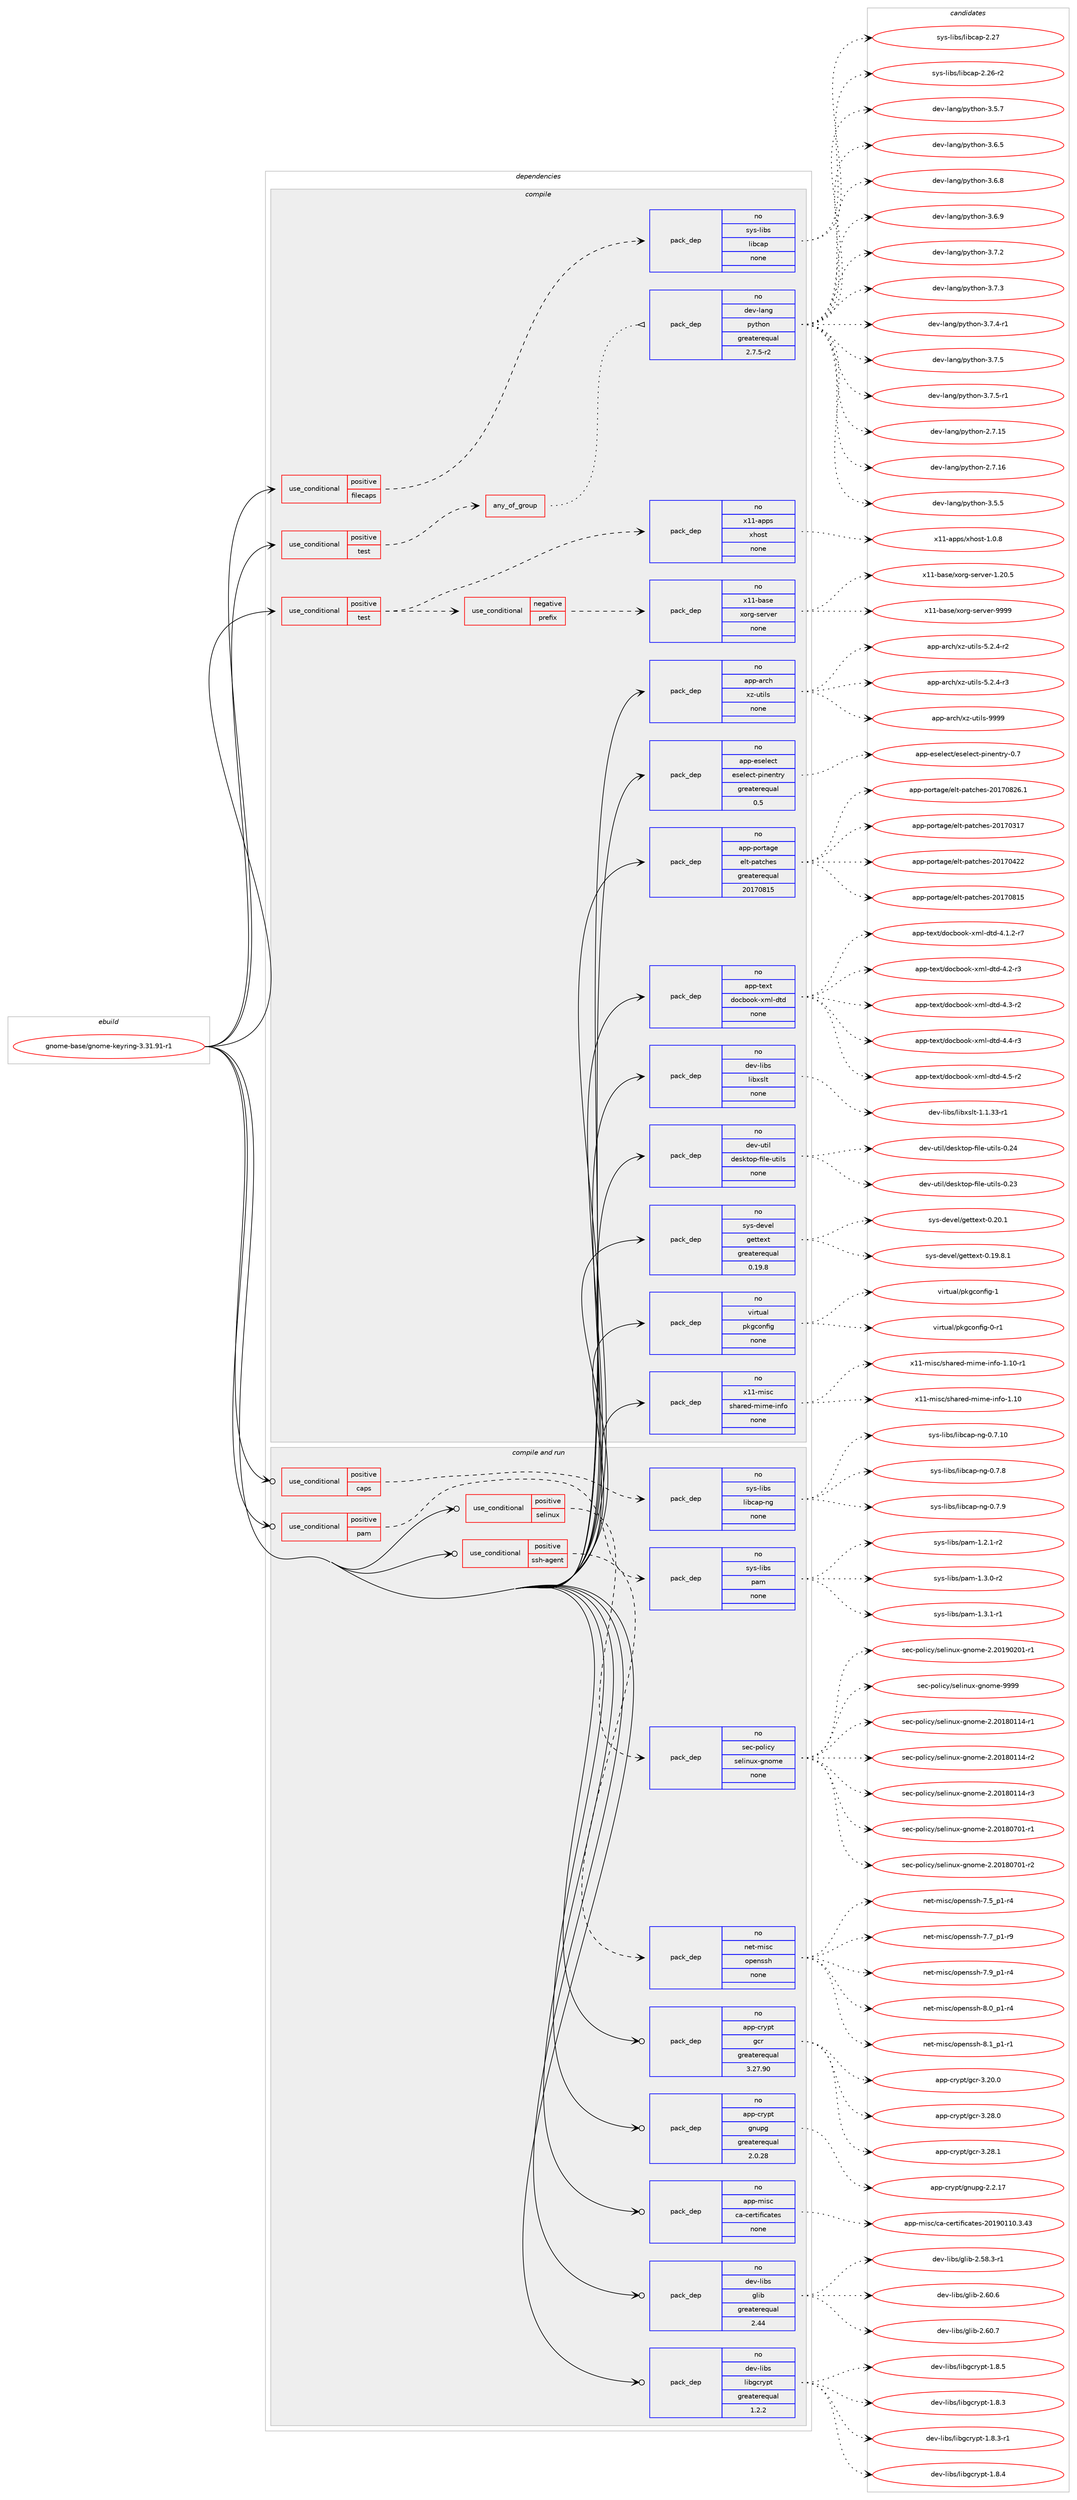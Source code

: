 digraph prolog {

# *************
# Graph options
# *************

newrank=true;
concentrate=true;
compound=true;
graph [rankdir=LR,fontname=Helvetica,fontsize=10,ranksep=1.5];#, ranksep=2.5, nodesep=0.2];
edge  [arrowhead=vee];
node  [fontname=Helvetica,fontsize=10];

# **********
# The ebuild
# **********

subgraph cluster_leftcol {
color=gray;
rank=same;
label=<<i>ebuild</i>>;
id [label="gnome-base/gnome-keyring-3.31.91-r1", color=red, width=4, href="../gnome-base/gnome-keyring-3.31.91-r1.svg"];
}

# ****************
# The dependencies
# ****************

subgraph cluster_midcol {
color=gray;
label=<<i>dependencies</i>>;
subgraph cluster_compile {
fillcolor="#eeeeee";
style=filled;
label=<<i>compile</i>>;
subgraph cond185527 {
dependency745499 [label=<<TABLE BORDER="0" CELLBORDER="1" CELLSPACING="0" CELLPADDING="4"><TR><TD ROWSPAN="3" CELLPADDING="10">use_conditional</TD></TR><TR><TD>positive</TD></TR><TR><TD>filecaps</TD></TR></TABLE>>, shape=none, color=red];
subgraph pack547430 {
dependency745500 [label=<<TABLE BORDER="0" CELLBORDER="1" CELLSPACING="0" CELLPADDING="4" WIDTH="220"><TR><TD ROWSPAN="6" CELLPADDING="30">pack_dep</TD></TR><TR><TD WIDTH="110">no</TD></TR><TR><TD>sys-libs</TD></TR><TR><TD>libcap</TD></TR><TR><TD>none</TD></TR><TR><TD></TD></TR></TABLE>>, shape=none, color=blue];
}
dependency745499:e -> dependency745500:w [weight=20,style="dashed",arrowhead="vee"];
}
id:e -> dependency745499:w [weight=20,style="solid",arrowhead="vee"];
subgraph cond185528 {
dependency745501 [label=<<TABLE BORDER="0" CELLBORDER="1" CELLSPACING="0" CELLPADDING="4"><TR><TD ROWSPAN="3" CELLPADDING="10">use_conditional</TD></TR><TR><TD>positive</TD></TR><TR><TD>test</TD></TR></TABLE>>, shape=none, color=red];
subgraph any12161 {
dependency745502 [label=<<TABLE BORDER="0" CELLBORDER="1" CELLSPACING="0" CELLPADDING="4"><TR><TD CELLPADDING="10">any_of_group</TD></TR></TABLE>>, shape=none, color=red];subgraph pack547431 {
dependency745503 [label=<<TABLE BORDER="0" CELLBORDER="1" CELLSPACING="0" CELLPADDING="4" WIDTH="220"><TR><TD ROWSPAN="6" CELLPADDING="30">pack_dep</TD></TR><TR><TD WIDTH="110">no</TD></TR><TR><TD>dev-lang</TD></TR><TR><TD>python</TD></TR><TR><TD>greaterequal</TD></TR><TR><TD>2.7.5-r2</TD></TR></TABLE>>, shape=none, color=blue];
}
dependency745502:e -> dependency745503:w [weight=20,style="dotted",arrowhead="oinv"];
}
dependency745501:e -> dependency745502:w [weight=20,style="dashed",arrowhead="vee"];
}
id:e -> dependency745501:w [weight=20,style="solid",arrowhead="vee"];
subgraph cond185529 {
dependency745504 [label=<<TABLE BORDER="0" CELLBORDER="1" CELLSPACING="0" CELLPADDING="4"><TR><TD ROWSPAN="3" CELLPADDING="10">use_conditional</TD></TR><TR><TD>positive</TD></TR><TR><TD>test</TD></TR></TABLE>>, shape=none, color=red];
subgraph cond185530 {
dependency745505 [label=<<TABLE BORDER="0" CELLBORDER="1" CELLSPACING="0" CELLPADDING="4"><TR><TD ROWSPAN="3" CELLPADDING="10">use_conditional</TD></TR><TR><TD>negative</TD></TR><TR><TD>prefix</TD></TR></TABLE>>, shape=none, color=red];
subgraph pack547432 {
dependency745506 [label=<<TABLE BORDER="0" CELLBORDER="1" CELLSPACING="0" CELLPADDING="4" WIDTH="220"><TR><TD ROWSPAN="6" CELLPADDING="30">pack_dep</TD></TR><TR><TD WIDTH="110">no</TD></TR><TR><TD>x11-base</TD></TR><TR><TD>xorg-server</TD></TR><TR><TD>none</TD></TR><TR><TD></TD></TR></TABLE>>, shape=none, color=blue];
}
dependency745505:e -> dependency745506:w [weight=20,style="dashed",arrowhead="vee"];
}
dependency745504:e -> dependency745505:w [weight=20,style="dashed",arrowhead="vee"];
subgraph pack547433 {
dependency745507 [label=<<TABLE BORDER="0" CELLBORDER="1" CELLSPACING="0" CELLPADDING="4" WIDTH="220"><TR><TD ROWSPAN="6" CELLPADDING="30">pack_dep</TD></TR><TR><TD WIDTH="110">no</TD></TR><TR><TD>x11-apps</TD></TR><TR><TD>xhost</TD></TR><TR><TD>none</TD></TR><TR><TD></TD></TR></TABLE>>, shape=none, color=blue];
}
dependency745504:e -> dependency745507:w [weight=20,style="dashed",arrowhead="vee"];
}
id:e -> dependency745504:w [weight=20,style="solid",arrowhead="vee"];
subgraph pack547434 {
dependency745508 [label=<<TABLE BORDER="0" CELLBORDER="1" CELLSPACING="0" CELLPADDING="4" WIDTH="220"><TR><TD ROWSPAN="6" CELLPADDING="30">pack_dep</TD></TR><TR><TD WIDTH="110">no</TD></TR><TR><TD>app-arch</TD></TR><TR><TD>xz-utils</TD></TR><TR><TD>none</TD></TR><TR><TD></TD></TR></TABLE>>, shape=none, color=blue];
}
id:e -> dependency745508:w [weight=20,style="solid",arrowhead="vee"];
subgraph pack547435 {
dependency745509 [label=<<TABLE BORDER="0" CELLBORDER="1" CELLSPACING="0" CELLPADDING="4" WIDTH="220"><TR><TD ROWSPAN="6" CELLPADDING="30">pack_dep</TD></TR><TR><TD WIDTH="110">no</TD></TR><TR><TD>app-eselect</TD></TR><TR><TD>eselect-pinentry</TD></TR><TR><TD>greaterequal</TD></TR><TR><TD>0.5</TD></TR></TABLE>>, shape=none, color=blue];
}
id:e -> dependency745509:w [weight=20,style="solid",arrowhead="vee"];
subgraph pack547436 {
dependency745510 [label=<<TABLE BORDER="0" CELLBORDER="1" CELLSPACING="0" CELLPADDING="4" WIDTH="220"><TR><TD ROWSPAN="6" CELLPADDING="30">pack_dep</TD></TR><TR><TD WIDTH="110">no</TD></TR><TR><TD>app-portage</TD></TR><TR><TD>elt-patches</TD></TR><TR><TD>greaterequal</TD></TR><TR><TD>20170815</TD></TR></TABLE>>, shape=none, color=blue];
}
id:e -> dependency745510:w [weight=20,style="solid",arrowhead="vee"];
subgraph pack547437 {
dependency745511 [label=<<TABLE BORDER="0" CELLBORDER="1" CELLSPACING="0" CELLPADDING="4" WIDTH="220"><TR><TD ROWSPAN="6" CELLPADDING="30">pack_dep</TD></TR><TR><TD WIDTH="110">no</TD></TR><TR><TD>app-text</TD></TR><TR><TD>docbook-xml-dtd</TD></TR><TR><TD>none</TD></TR><TR><TD></TD></TR></TABLE>>, shape=none, color=blue];
}
id:e -> dependency745511:w [weight=20,style="solid",arrowhead="vee"];
subgraph pack547438 {
dependency745512 [label=<<TABLE BORDER="0" CELLBORDER="1" CELLSPACING="0" CELLPADDING="4" WIDTH="220"><TR><TD ROWSPAN="6" CELLPADDING="30">pack_dep</TD></TR><TR><TD WIDTH="110">no</TD></TR><TR><TD>dev-libs</TD></TR><TR><TD>libxslt</TD></TR><TR><TD>none</TD></TR><TR><TD></TD></TR></TABLE>>, shape=none, color=blue];
}
id:e -> dependency745512:w [weight=20,style="solid",arrowhead="vee"];
subgraph pack547439 {
dependency745513 [label=<<TABLE BORDER="0" CELLBORDER="1" CELLSPACING="0" CELLPADDING="4" WIDTH="220"><TR><TD ROWSPAN="6" CELLPADDING="30">pack_dep</TD></TR><TR><TD WIDTH="110">no</TD></TR><TR><TD>dev-util</TD></TR><TR><TD>desktop-file-utils</TD></TR><TR><TD>none</TD></TR><TR><TD></TD></TR></TABLE>>, shape=none, color=blue];
}
id:e -> dependency745513:w [weight=20,style="solid",arrowhead="vee"];
subgraph pack547440 {
dependency745514 [label=<<TABLE BORDER="0" CELLBORDER="1" CELLSPACING="0" CELLPADDING="4" WIDTH="220"><TR><TD ROWSPAN="6" CELLPADDING="30">pack_dep</TD></TR><TR><TD WIDTH="110">no</TD></TR><TR><TD>sys-devel</TD></TR><TR><TD>gettext</TD></TR><TR><TD>greaterequal</TD></TR><TR><TD>0.19.8</TD></TR></TABLE>>, shape=none, color=blue];
}
id:e -> dependency745514:w [weight=20,style="solid",arrowhead="vee"];
subgraph pack547441 {
dependency745515 [label=<<TABLE BORDER="0" CELLBORDER="1" CELLSPACING="0" CELLPADDING="4" WIDTH="220"><TR><TD ROWSPAN="6" CELLPADDING="30">pack_dep</TD></TR><TR><TD WIDTH="110">no</TD></TR><TR><TD>virtual</TD></TR><TR><TD>pkgconfig</TD></TR><TR><TD>none</TD></TR><TR><TD></TD></TR></TABLE>>, shape=none, color=blue];
}
id:e -> dependency745515:w [weight=20,style="solid",arrowhead="vee"];
subgraph pack547442 {
dependency745516 [label=<<TABLE BORDER="0" CELLBORDER="1" CELLSPACING="0" CELLPADDING="4" WIDTH="220"><TR><TD ROWSPAN="6" CELLPADDING="30">pack_dep</TD></TR><TR><TD WIDTH="110">no</TD></TR><TR><TD>x11-misc</TD></TR><TR><TD>shared-mime-info</TD></TR><TR><TD>none</TD></TR><TR><TD></TD></TR></TABLE>>, shape=none, color=blue];
}
id:e -> dependency745516:w [weight=20,style="solid",arrowhead="vee"];
}
subgraph cluster_compileandrun {
fillcolor="#eeeeee";
style=filled;
label=<<i>compile and run</i>>;
subgraph cond185531 {
dependency745517 [label=<<TABLE BORDER="0" CELLBORDER="1" CELLSPACING="0" CELLPADDING="4"><TR><TD ROWSPAN="3" CELLPADDING="10">use_conditional</TD></TR><TR><TD>positive</TD></TR><TR><TD>caps</TD></TR></TABLE>>, shape=none, color=red];
subgraph pack547443 {
dependency745518 [label=<<TABLE BORDER="0" CELLBORDER="1" CELLSPACING="0" CELLPADDING="4" WIDTH="220"><TR><TD ROWSPAN="6" CELLPADDING="30">pack_dep</TD></TR><TR><TD WIDTH="110">no</TD></TR><TR><TD>sys-libs</TD></TR><TR><TD>libcap-ng</TD></TR><TR><TD>none</TD></TR><TR><TD></TD></TR></TABLE>>, shape=none, color=blue];
}
dependency745517:e -> dependency745518:w [weight=20,style="dashed",arrowhead="vee"];
}
id:e -> dependency745517:w [weight=20,style="solid",arrowhead="odotvee"];
subgraph cond185532 {
dependency745519 [label=<<TABLE BORDER="0" CELLBORDER="1" CELLSPACING="0" CELLPADDING="4"><TR><TD ROWSPAN="3" CELLPADDING="10">use_conditional</TD></TR><TR><TD>positive</TD></TR><TR><TD>pam</TD></TR></TABLE>>, shape=none, color=red];
subgraph pack547444 {
dependency745520 [label=<<TABLE BORDER="0" CELLBORDER="1" CELLSPACING="0" CELLPADDING="4" WIDTH="220"><TR><TD ROWSPAN="6" CELLPADDING="30">pack_dep</TD></TR><TR><TD WIDTH="110">no</TD></TR><TR><TD>sys-libs</TD></TR><TR><TD>pam</TD></TR><TR><TD>none</TD></TR><TR><TD></TD></TR></TABLE>>, shape=none, color=blue];
}
dependency745519:e -> dependency745520:w [weight=20,style="dashed",arrowhead="vee"];
}
id:e -> dependency745519:w [weight=20,style="solid",arrowhead="odotvee"];
subgraph cond185533 {
dependency745521 [label=<<TABLE BORDER="0" CELLBORDER="1" CELLSPACING="0" CELLPADDING="4"><TR><TD ROWSPAN="3" CELLPADDING="10">use_conditional</TD></TR><TR><TD>positive</TD></TR><TR><TD>selinux</TD></TR></TABLE>>, shape=none, color=red];
subgraph pack547445 {
dependency745522 [label=<<TABLE BORDER="0" CELLBORDER="1" CELLSPACING="0" CELLPADDING="4" WIDTH="220"><TR><TD ROWSPAN="6" CELLPADDING="30">pack_dep</TD></TR><TR><TD WIDTH="110">no</TD></TR><TR><TD>sec-policy</TD></TR><TR><TD>selinux-gnome</TD></TR><TR><TD>none</TD></TR><TR><TD></TD></TR></TABLE>>, shape=none, color=blue];
}
dependency745521:e -> dependency745522:w [weight=20,style="dashed",arrowhead="vee"];
}
id:e -> dependency745521:w [weight=20,style="solid",arrowhead="odotvee"];
subgraph cond185534 {
dependency745523 [label=<<TABLE BORDER="0" CELLBORDER="1" CELLSPACING="0" CELLPADDING="4"><TR><TD ROWSPAN="3" CELLPADDING="10">use_conditional</TD></TR><TR><TD>positive</TD></TR><TR><TD>ssh-agent</TD></TR></TABLE>>, shape=none, color=red];
subgraph pack547446 {
dependency745524 [label=<<TABLE BORDER="0" CELLBORDER="1" CELLSPACING="0" CELLPADDING="4" WIDTH="220"><TR><TD ROWSPAN="6" CELLPADDING="30">pack_dep</TD></TR><TR><TD WIDTH="110">no</TD></TR><TR><TD>net-misc</TD></TR><TR><TD>openssh</TD></TR><TR><TD>none</TD></TR><TR><TD></TD></TR></TABLE>>, shape=none, color=blue];
}
dependency745523:e -> dependency745524:w [weight=20,style="dashed",arrowhead="vee"];
}
id:e -> dependency745523:w [weight=20,style="solid",arrowhead="odotvee"];
subgraph pack547447 {
dependency745525 [label=<<TABLE BORDER="0" CELLBORDER="1" CELLSPACING="0" CELLPADDING="4" WIDTH="220"><TR><TD ROWSPAN="6" CELLPADDING="30">pack_dep</TD></TR><TR><TD WIDTH="110">no</TD></TR><TR><TD>app-crypt</TD></TR><TR><TD>gcr</TD></TR><TR><TD>greaterequal</TD></TR><TR><TD>3.27.90</TD></TR></TABLE>>, shape=none, color=blue];
}
id:e -> dependency745525:w [weight=20,style="solid",arrowhead="odotvee"];
subgraph pack547448 {
dependency745526 [label=<<TABLE BORDER="0" CELLBORDER="1" CELLSPACING="0" CELLPADDING="4" WIDTH="220"><TR><TD ROWSPAN="6" CELLPADDING="30">pack_dep</TD></TR><TR><TD WIDTH="110">no</TD></TR><TR><TD>app-crypt</TD></TR><TR><TD>gnupg</TD></TR><TR><TD>greaterequal</TD></TR><TR><TD>2.0.28</TD></TR></TABLE>>, shape=none, color=blue];
}
id:e -> dependency745526:w [weight=20,style="solid",arrowhead="odotvee"];
subgraph pack547449 {
dependency745527 [label=<<TABLE BORDER="0" CELLBORDER="1" CELLSPACING="0" CELLPADDING="4" WIDTH="220"><TR><TD ROWSPAN="6" CELLPADDING="30">pack_dep</TD></TR><TR><TD WIDTH="110">no</TD></TR><TR><TD>app-misc</TD></TR><TR><TD>ca-certificates</TD></TR><TR><TD>none</TD></TR><TR><TD></TD></TR></TABLE>>, shape=none, color=blue];
}
id:e -> dependency745527:w [weight=20,style="solid",arrowhead="odotvee"];
subgraph pack547450 {
dependency745528 [label=<<TABLE BORDER="0" CELLBORDER="1" CELLSPACING="0" CELLPADDING="4" WIDTH="220"><TR><TD ROWSPAN="6" CELLPADDING="30">pack_dep</TD></TR><TR><TD WIDTH="110">no</TD></TR><TR><TD>dev-libs</TD></TR><TR><TD>glib</TD></TR><TR><TD>greaterequal</TD></TR><TR><TD>2.44</TD></TR></TABLE>>, shape=none, color=blue];
}
id:e -> dependency745528:w [weight=20,style="solid",arrowhead="odotvee"];
subgraph pack547451 {
dependency745529 [label=<<TABLE BORDER="0" CELLBORDER="1" CELLSPACING="0" CELLPADDING="4" WIDTH="220"><TR><TD ROWSPAN="6" CELLPADDING="30">pack_dep</TD></TR><TR><TD WIDTH="110">no</TD></TR><TR><TD>dev-libs</TD></TR><TR><TD>libgcrypt</TD></TR><TR><TD>greaterequal</TD></TR><TR><TD>1.2.2</TD></TR></TABLE>>, shape=none, color=blue];
}
id:e -> dependency745529:w [weight=20,style="solid",arrowhead="odotvee"];
}
subgraph cluster_run {
fillcolor="#eeeeee";
style=filled;
label=<<i>run</i>>;
}
}

# **************
# The candidates
# **************

subgraph cluster_choices {
rank=same;
color=gray;
label=<<i>candidates</i>>;

subgraph choice547430 {
color=black;
nodesep=1;
choice11512111545108105981154710810598999711245504650544511450 [label="sys-libs/libcap-2.26-r2", color=red, width=4,href="../sys-libs/libcap-2.26-r2.svg"];
choice1151211154510810598115471081059899971124550465055 [label="sys-libs/libcap-2.27", color=red, width=4,href="../sys-libs/libcap-2.27.svg"];
dependency745500:e -> choice11512111545108105981154710810598999711245504650544511450:w [style=dotted,weight="100"];
dependency745500:e -> choice1151211154510810598115471081059899971124550465055:w [style=dotted,weight="100"];
}
subgraph choice547431 {
color=black;
nodesep=1;
choice10010111845108971101034711212111610411111045504655464953 [label="dev-lang/python-2.7.15", color=red, width=4,href="../dev-lang/python-2.7.15.svg"];
choice10010111845108971101034711212111610411111045504655464954 [label="dev-lang/python-2.7.16", color=red, width=4,href="../dev-lang/python-2.7.16.svg"];
choice100101118451089711010347112121116104111110455146534653 [label="dev-lang/python-3.5.5", color=red, width=4,href="../dev-lang/python-3.5.5.svg"];
choice100101118451089711010347112121116104111110455146534655 [label="dev-lang/python-3.5.7", color=red, width=4,href="../dev-lang/python-3.5.7.svg"];
choice100101118451089711010347112121116104111110455146544653 [label="dev-lang/python-3.6.5", color=red, width=4,href="../dev-lang/python-3.6.5.svg"];
choice100101118451089711010347112121116104111110455146544656 [label="dev-lang/python-3.6.8", color=red, width=4,href="../dev-lang/python-3.6.8.svg"];
choice100101118451089711010347112121116104111110455146544657 [label="dev-lang/python-3.6.9", color=red, width=4,href="../dev-lang/python-3.6.9.svg"];
choice100101118451089711010347112121116104111110455146554650 [label="dev-lang/python-3.7.2", color=red, width=4,href="../dev-lang/python-3.7.2.svg"];
choice100101118451089711010347112121116104111110455146554651 [label="dev-lang/python-3.7.3", color=red, width=4,href="../dev-lang/python-3.7.3.svg"];
choice1001011184510897110103471121211161041111104551465546524511449 [label="dev-lang/python-3.7.4-r1", color=red, width=4,href="../dev-lang/python-3.7.4-r1.svg"];
choice100101118451089711010347112121116104111110455146554653 [label="dev-lang/python-3.7.5", color=red, width=4,href="../dev-lang/python-3.7.5.svg"];
choice1001011184510897110103471121211161041111104551465546534511449 [label="dev-lang/python-3.7.5-r1", color=red, width=4,href="../dev-lang/python-3.7.5-r1.svg"];
dependency745503:e -> choice10010111845108971101034711212111610411111045504655464953:w [style=dotted,weight="100"];
dependency745503:e -> choice10010111845108971101034711212111610411111045504655464954:w [style=dotted,weight="100"];
dependency745503:e -> choice100101118451089711010347112121116104111110455146534653:w [style=dotted,weight="100"];
dependency745503:e -> choice100101118451089711010347112121116104111110455146534655:w [style=dotted,weight="100"];
dependency745503:e -> choice100101118451089711010347112121116104111110455146544653:w [style=dotted,weight="100"];
dependency745503:e -> choice100101118451089711010347112121116104111110455146544656:w [style=dotted,weight="100"];
dependency745503:e -> choice100101118451089711010347112121116104111110455146544657:w [style=dotted,weight="100"];
dependency745503:e -> choice100101118451089711010347112121116104111110455146554650:w [style=dotted,weight="100"];
dependency745503:e -> choice100101118451089711010347112121116104111110455146554651:w [style=dotted,weight="100"];
dependency745503:e -> choice1001011184510897110103471121211161041111104551465546524511449:w [style=dotted,weight="100"];
dependency745503:e -> choice100101118451089711010347112121116104111110455146554653:w [style=dotted,weight="100"];
dependency745503:e -> choice1001011184510897110103471121211161041111104551465546534511449:w [style=dotted,weight="100"];
}
subgraph choice547432 {
color=black;
nodesep=1;
choice1204949459897115101471201111141034511510111411810111445494650484653 [label="x11-base/xorg-server-1.20.5", color=red, width=4,href="../x11-base/xorg-server-1.20.5.svg"];
choice120494945989711510147120111114103451151011141181011144557575757 [label="x11-base/xorg-server-9999", color=red, width=4,href="../x11-base/xorg-server-9999.svg"];
dependency745506:e -> choice1204949459897115101471201111141034511510111411810111445494650484653:w [style=dotted,weight="100"];
dependency745506:e -> choice120494945989711510147120111114103451151011141181011144557575757:w [style=dotted,weight="100"];
}
subgraph choice547433 {
color=black;
nodesep=1;
choice1204949459711211211547120104111115116454946484656 [label="x11-apps/xhost-1.0.8", color=red, width=4,href="../x11-apps/xhost-1.0.8.svg"];
dependency745507:e -> choice1204949459711211211547120104111115116454946484656:w [style=dotted,weight="100"];
}
subgraph choice547434 {
color=black;
nodesep=1;
choice9711211245971149910447120122451171161051081154553465046524511450 [label="app-arch/xz-utils-5.2.4-r2", color=red, width=4,href="../app-arch/xz-utils-5.2.4-r2.svg"];
choice9711211245971149910447120122451171161051081154553465046524511451 [label="app-arch/xz-utils-5.2.4-r3", color=red, width=4,href="../app-arch/xz-utils-5.2.4-r3.svg"];
choice9711211245971149910447120122451171161051081154557575757 [label="app-arch/xz-utils-9999", color=red, width=4,href="../app-arch/xz-utils-9999.svg"];
dependency745508:e -> choice9711211245971149910447120122451171161051081154553465046524511450:w [style=dotted,weight="100"];
dependency745508:e -> choice9711211245971149910447120122451171161051081154553465046524511451:w [style=dotted,weight="100"];
dependency745508:e -> choice9711211245971149910447120122451171161051081154557575757:w [style=dotted,weight="100"];
}
subgraph choice547435 {
color=black;
nodesep=1;
choice97112112451011151011081019911647101115101108101991164511210511010111011611412145484655 [label="app-eselect/eselect-pinentry-0.7", color=red, width=4,href="../app-eselect/eselect-pinentry-0.7.svg"];
dependency745509:e -> choice97112112451011151011081019911647101115101108101991164511210511010111011611412145484655:w [style=dotted,weight="100"];
}
subgraph choice547436 {
color=black;
nodesep=1;
choice97112112451121111141169710310147101108116451129711699104101115455048495548514955 [label="app-portage/elt-patches-20170317", color=red, width=4,href="../app-portage/elt-patches-20170317.svg"];
choice97112112451121111141169710310147101108116451129711699104101115455048495548525050 [label="app-portage/elt-patches-20170422", color=red, width=4,href="../app-portage/elt-patches-20170422.svg"];
choice97112112451121111141169710310147101108116451129711699104101115455048495548564953 [label="app-portage/elt-patches-20170815", color=red, width=4,href="../app-portage/elt-patches-20170815.svg"];
choice971121124511211111411697103101471011081164511297116991041011154550484955485650544649 [label="app-portage/elt-patches-20170826.1", color=red, width=4,href="../app-portage/elt-patches-20170826.1.svg"];
dependency745510:e -> choice97112112451121111141169710310147101108116451129711699104101115455048495548514955:w [style=dotted,weight="100"];
dependency745510:e -> choice97112112451121111141169710310147101108116451129711699104101115455048495548525050:w [style=dotted,weight="100"];
dependency745510:e -> choice97112112451121111141169710310147101108116451129711699104101115455048495548564953:w [style=dotted,weight="100"];
dependency745510:e -> choice971121124511211111411697103101471011081164511297116991041011154550484955485650544649:w [style=dotted,weight="100"];
}
subgraph choice547437 {
color=black;
nodesep=1;
choice971121124511610112011647100111999811111110745120109108451001161004552464946504511455 [label="app-text/docbook-xml-dtd-4.1.2-r7", color=red, width=4,href="../app-text/docbook-xml-dtd-4.1.2-r7.svg"];
choice97112112451161011201164710011199981111111074512010910845100116100455246504511451 [label="app-text/docbook-xml-dtd-4.2-r3", color=red, width=4,href="../app-text/docbook-xml-dtd-4.2-r3.svg"];
choice97112112451161011201164710011199981111111074512010910845100116100455246514511450 [label="app-text/docbook-xml-dtd-4.3-r2", color=red, width=4,href="../app-text/docbook-xml-dtd-4.3-r2.svg"];
choice97112112451161011201164710011199981111111074512010910845100116100455246524511451 [label="app-text/docbook-xml-dtd-4.4-r3", color=red, width=4,href="../app-text/docbook-xml-dtd-4.4-r3.svg"];
choice97112112451161011201164710011199981111111074512010910845100116100455246534511450 [label="app-text/docbook-xml-dtd-4.5-r2", color=red, width=4,href="../app-text/docbook-xml-dtd-4.5-r2.svg"];
dependency745511:e -> choice971121124511610112011647100111999811111110745120109108451001161004552464946504511455:w [style=dotted,weight="100"];
dependency745511:e -> choice97112112451161011201164710011199981111111074512010910845100116100455246504511451:w [style=dotted,weight="100"];
dependency745511:e -> choice97112112451161011201164710011199981111111074512010910845100116100455246514511450:w [style=dotted,weight="100"];
dependency745511:e -> choice97112112451161011201164710011199981111111074512010910845100116100455246524511451:w [style=dotted,weight="100"];
dependency745511:e -> choice97112112451161011201164710011199981111111074512010910845100116100455246534511450:w [style=dotted,weight="100"];
}
subgraph choice547438 {
color=black;
nodesep=1;
choice10010111845108105981154710810598120115108116454946494651514511449 [label="dev-libs/libxslt-1.1.33-r1", color=red, width=4,href="../dev-libs/libxslt-1.1.33-r1.svg"];
dependency745512:e -> choice10010111845108105981154710810598120115108116454946494651514511449:w [style=dotted,weight="100"];
}
subgraph choice547439 {
color=black;
nodesep=1;
choice100101118451171161051084710010111510711611111245102105108101451171161051081154548465051 [label="dev-util/desktop-file-utils-0.23", color=red, width=4,href="../dev-util/desktop-file-utils-0.23.svg"];
choice100101118451171161051084710010111510711611111245102105108101451171161051081154548465052 [label="dev-util/desktop-file-utils-0.24", color=red, width=4,href="../dev-util/desktop-file-utils-0.24.svg"];
dependency745513:e -> choice100101118451171161051084710010111510711611111245102105108101451171161051081154548465051:w [style=dotted,weight="100"];
dependency745513:e -> choice100101118451171161051084710010111510711611111245102105108101451171161051081154548465052:w [style=dotted,weight="100"];
}
subgraph choice547440 {
color=black;
nodesep=1;
choice1151211154510010111810110847103101116116101120116454846495746564649 [label="sys-devel/gettext-0.19.8.1", color=red, width=4,href="../sys-devel/gettext-0.19.8.1.svg"];
choice115121115451001011181011084710310111611610112011645484650484649 [label="sys-devel/gettext-0.20.1", color=red, width=4,href="../sys-devel/gettext-0.20.1.svg"];
dependency745514:e -> choice1151211154510010111810110847103101116116101120116454846495746564649:w [style=dotted,weight="100"];
dependency745514:e -> choice115121115451001011181011084710310111611610112011645484650484649:w [style=dotted,weight="100"];
}
subgraph choice547441 {
color=black;
nodesep=1;
choice11810511411611797108471121071039911111010210510345484511449 [label="virtual/pkgconfig-0-r1", color=red, width=4,href="../virtual/pkgconfig-0-r1.svg"];
choice1181051141161179710847112107103991111101021051034549 [label="virtual/pkgconfig-1", color=red, width=4,href="../virtual/pkgconfig-1.svg"];
dependency745515:e -> choice11810511411611797108471121071039911111010210510345484511449:w [style=dotted,weight="100"];
dependency745515:e -> choice1181051141161179710847112107103991111101021051034549:w [style=dotted,weight="100"];
}
subgraph choice547442 {
color=black;
nodesep=1;
choice12049494510910511599471151049711410110045109105109101451051101021114549464948 [label="x11-misc/shared-mime-info-1.10", color=red, width=4,href="../x11-misc/shared-mime-info-1.10.svg"];
choice120494945109105115994711510497114101100451091051091014510511010211145494649484511449 [label="x11-misc/shared-mime-info-1.10-r1", color=red, width=4,href="../x11-misc/shared-mime-info-1.10-r1.svg"];
dependency745516:e -> choice12049494510910511599471151049711410110045109105109101451051101021114549464948:w [style=dotted,weight="100"];
dependency745516:e -> choice120494945109105115994711510497114101100451091051091014510511010211145494649484511449:w [style=dotted,weight="100"];
}
subgraph choice547443 {
color=black;
nodesep=1;
choice1151211154510810598115471081059899971124511010345484655464948 [label="sys-libs/libcap-ng-0.7.10", color=red, width=4,href="../sys-libs/libcap-ng-0.7.10.svg"];
choice11512111545108105981154710810598999711245110103454846554656 [label="sys-libs/libcap-ng-0.7.8", color=red, width=4,href="../sys-libs/libcap-ng-0.7.8.svg"];
choice11512111545108105981154710810598999711245110103454846554657 [label="sys-libs/libcap-ng-0.7.9", color=red, width=4,href="../sys-libs/libcap-ng-0.7.9.svg"];
dependency745518:e -> choice1151211154510810598115471081059899971124511010345484655464948:w [style=dotted,weight="100"];
dependency745518:e -> choice11512111545108105981154710810598999711245110103454846554656:w [style=dotted,weight="100"];
dependency745518:e -> choice11512111545108105981154710810598999711245110103454846554657:w [style=dotted,weight="100"];
}
subgraph choice547444 {
color=black;
nodesep=1;
choice115121115451081059811547112971094549465046494511450 [label="sys-libs/pam-1.2.1-r2", color=red, width=4,href="../sys-libs/pam-1.2.1-r2.svg"];
choice115121115451081059811547112971094549465146484511450 [label="sys-libs/pam-1.3.0-r2", color=red, width=4,href="../sys-libs/pam-1.3.0-r2.svg"];
choice115121115451081059811547112971094549465146494511449 [label="sys-libs/pam-1.3.1-r1", color=red, width=4,href="../sys-libs/pam-1.3.1-r1.svg"];
dependency745520:e -> choice115121115451081059811547112971094549465046494511450:w [style=dotted,weight="100"];
dependency745520:e -> choice115121115451081059811547112971094549465146484511450:w [style=dotted,weight="100"];
dependency745520:e -> choice115121115451081059811547112971094549465146494511449:w [style=dotted,weight="100"];
}
subgraph choice547445 {
color=black;
nodesep=1;
choice115101994511211110810599121471151011081051101171204510311011110910145504650484956484949524511449 [label="sec-policy/selinux-gnome-2.20180114-r1", color=red, width=4,href="../sec-policy/selinux-gnome-2.20180114-r1.svg"];
choice115101994511211110810599121471151011081051101171204510311011110910145504650484956484949524511450 [label="sec-policy/selinux-gnome-2.20180114-r2", color=red, width=4,href="../sec-policy/selinux-gnome-2.20180114-r2.svg"];
choice115101994511211110810599121471151011081051101171204510311011110910145504650484956484949524511451 [label="sec-policy/selinux-gnome-2.20180114-r3", color=red, width=4,href="../sec-policy/selinux-gnome-2.20180114-r3.svg"];
choice115101994511211110810599121471151011081051101171204510311011110910145504650484956485548494511449 [label="sec-policy/selinux-gnome-2.20180701-r1", color=red, width=4,href="../sec-policy/selinux-gnome-2.20180701-r1.svg"];
choice115101994511211110810599121471151011081051101171204510311011110910145504650484956485548494511450 [label="sec-policy/selinux-gnome-2.20180701-r2", color=red, width=4,href="../sec-policy/selinux-gnome-2.20180701-r2.svg"];
choice115101994511211110810599121471151011081051101171204510311011110910145504650484957485048494511449 [label="sec-policy/selinux-gnome-2.20190201-r1", color=red, width=4,href="../sec-policy/selinux-gnome-2.20190201-r1.svg"];
choice11510199451121111081059912147115101108105110117120451031101111091014557575757 [label="sec-policy/selinux-gnome-9999", color=red, width=4,href="../sec-policy/selinux-gnome-9999.svg"];
dependency745522:e -> choice115101994511211110810599121471151011081051101171204510311011110910145504650484956484949524511449:w [style=dotted,weight="100"];
dependency745522:e -> choice115101994511211110810599121471151011081051101171204510311011110910145504650484956484949524511450:w [style=dotted,weight="100"];
dependency745522:e -> choice115101994511211110810599121471151011081051101171204510311011110910145504650484956484949524511451:w [style=dotted,weight="100"];
dependency745522:e -> choice115101994511211110810599121471151011081051101171204510311011110910145504650484956485548494511449:w [style=dotted,weight="100"];
dependency745522:e -> choice115101994511211110810599121471151011081051101171204510311011110910145504650484956485548494511450:w [style=dotted,weight="100"];
dependency745522:e -> choice115101994511211110810599121471151011081051101171204510311011110910145504650484957485048494511449:w [style=dotted,weight="100"];
dependency745522:e -> choice11510199451121111081059912147115101108105110117120451031101111091014557575757:w [style=dotted,weight="100"];
}
subgraph choice547446 {
color=black;
nodesep=1;
choice1101011164510910511599471111121011101151151044555465395112494511452 [label="net-misc/openssh-7.5_p1-r4", color=red, width=4,href="../net-misc/openssh-7.5_p1-r4.svg"];
choice1101011164510910511599471111121011101151151044555465595112494511457 [label="net-misc/openssh-7.7_p1-r9", color=red, width=4,href="../net-misc/openssh-7.7_p1-r9.svg"];
choice1101011164510910511599471111121011101151151044555465795112494511452 [label="net-misc/openssh-7.9_p1-r4", color=red, width=4,href="../net-misc/openssh-7.9_p1-r4.svg"];
choice1101011164510910511599471111121011101151151044556464895112494511452 [label="net-misc/openssh-8.0_p1-r4", color=red, width=4,href="../net-misc/openssh-8.0_p1-r4.svg"];
choice1101011164510910511599471111121011101151151044556464995112494511449 [label="net-misc/openssh-8.1_p1-r1", color=red, width=4,href="../net-misc/openssh-8.1_p1-r1.svg"];
dependency745524:e -> choice1101011164510910511599471111121011101151151044555465395112494511452:w [style=dotted,weight="100"];
dependency745524:e -> choice1101011164510910511599471111121011101151151044555465595112494511457:w [style=dotted,weight="100"];
dependency745524:e -> choice1101011164510910511599471111121011101151151044555465795112494511452:w [style=dotted,weight="100"];
dependency745524:e -> choice1101011164510910511599471111121011101151151044556464895112494511452:w [style=dotted,weight="100"];
dependency745524:e -> choice1101011164510910511599471111121011101151151044556464995112494511449:w [style=dotted,weight="100"];
}
subgraph choice547447 {
color=black;
nodesep=1;
choice971121124599114121112116471039911445514650484648 [label="app-crypt/gcr-3.20.0", color=red, width=4,href="../app-crypt/gcr-3.20.0.svg"];
choice971121124599114121112116471039911445514650564648 [label="app-crypt/gcr-3.28.0", color=red, width=4,href="../app-crypt/gcr-3.28.0.svg"];
choice971121124599114121112116471039911445514650564649 [label="app-crypt/gcr-3.28.1", color=red, width=4,href="../app-crypt/gcr-3.28.1.svg"];
dependency745525:e -> choice971121124599114121112116471039911445514650484648:w [style=dotted,weight="100"];
dependency745525:e -> choice971121124599114121112116471039911445514650564648:w [style=dotted,weight="100"];
dependency745525:e -> choice971121124599114121112116471039911445514650564649:w [style=dotted,weight="100"];
}
subgraph choice547448 {
color=black;
nodesep=1;
choice9711211245991141211121164710311011711210345504650464955 [label="app-crypt/gnupg-2.2.17", color=red, width=4,href="../app-crypt/gnupg-2.2.17.svg"];
dependency745526:e -> choice9711211245991141211121164710311011711210345504650464955:w [style=dotted,weight="100"];
}
subgraph choice547449 {
color=black;
nodesep=1;
choice971121124510910511599479997459910111411610510210599971161011154550484957484949484651465251 [label="app-misc/ca-certificates-20190110.3.43", color=red, width=4,href="../app-misc/ca-certificates-20190110.3.43.svg"];
dependency745527:e -> choice971121124510910511599479997459910111411610510210599971161011154550484957484949484651465251:w [style=dotted,weight="100"];
}
subgraph choice547450 {
color=black;
nodesep=1;
choice10010111845108105981154710310810598455046535646514511449 [label="dev-libs/glib-2.58.3-r1", color=red, width=4,href="../dev-libs/glib-2.58.3-r1.svg"];
choice1001011184510810598115471031081059845504654484654 [label="dev-libs/glib-2.60.6", color=red, width=4,href="../dev-libs/glib-2.60.6.svg"];
choice1001011184510810598115471031081059845504654484655 [label="dev-libs/glib-2.60.7", color=red, width=4,href="../dev-libs/glib-2.60.7.svg"];
dependency745528:e -> choice10010111845108105981154710310810598455046535646514511449:w [style=dotted,weight="100"];
dependency745528:e -> choice1001011184510810598115471031081059845504654484654:w [style=dotted,weight="100"];
dependency745528:e -> choice1001011184510810598115471031081059845504654484655:w [style=dotted,weight="100"];
}
subgraph choice547451 {
color=black;
nodesep=1;
choice1001011184510810598115471081059810399114121112116454946564651 [label="dev-libs/libgcrypt-1.8.3", color=red, width=4,href="../dev-libs/libgcrypt-1.8.3.svg"];
choice10010111845108105981154710810598103991141211121164549465646514511449 [label="dev-libs/libgcrypt-1.8.3-r1", color=red, width=4,href="../dev-libs/libgcrypt-1.8.3-r1.svg"];
choice1001011184510810598115471081059810399114121112116454946564652 [label="dev-libs/libgcrypt-1.8.4", color=red, width=4,href="../dev-libs/libgcrypt-1.8.4.svg"];
choice1001011184510810598115471081059810399114121112116454946564653 [label="dev-libs/libgcrypt-1.8.5", color=red, width=4,href="../dev-libs/libgcrypt-1.8.5.svg"];
dependency745529:e -> choice1001011184510810598115471081059810399114121112116454946564651:w [style=dotted,weight="100"];
dependency745529:e -> choice10010111845108105981154710810598103991141211121164549465646514511449:w [style=dotted,weight="100"];
dependency745529:e -> choice1001011184510810598115471081059810399114121112116454946564652:w [style=dotted,weight="100"];
dependency745529:e -> choice1001011184510810598115471081059810399114121112116454946564653:w [style=dotted,weight="100"];
}
}

}
